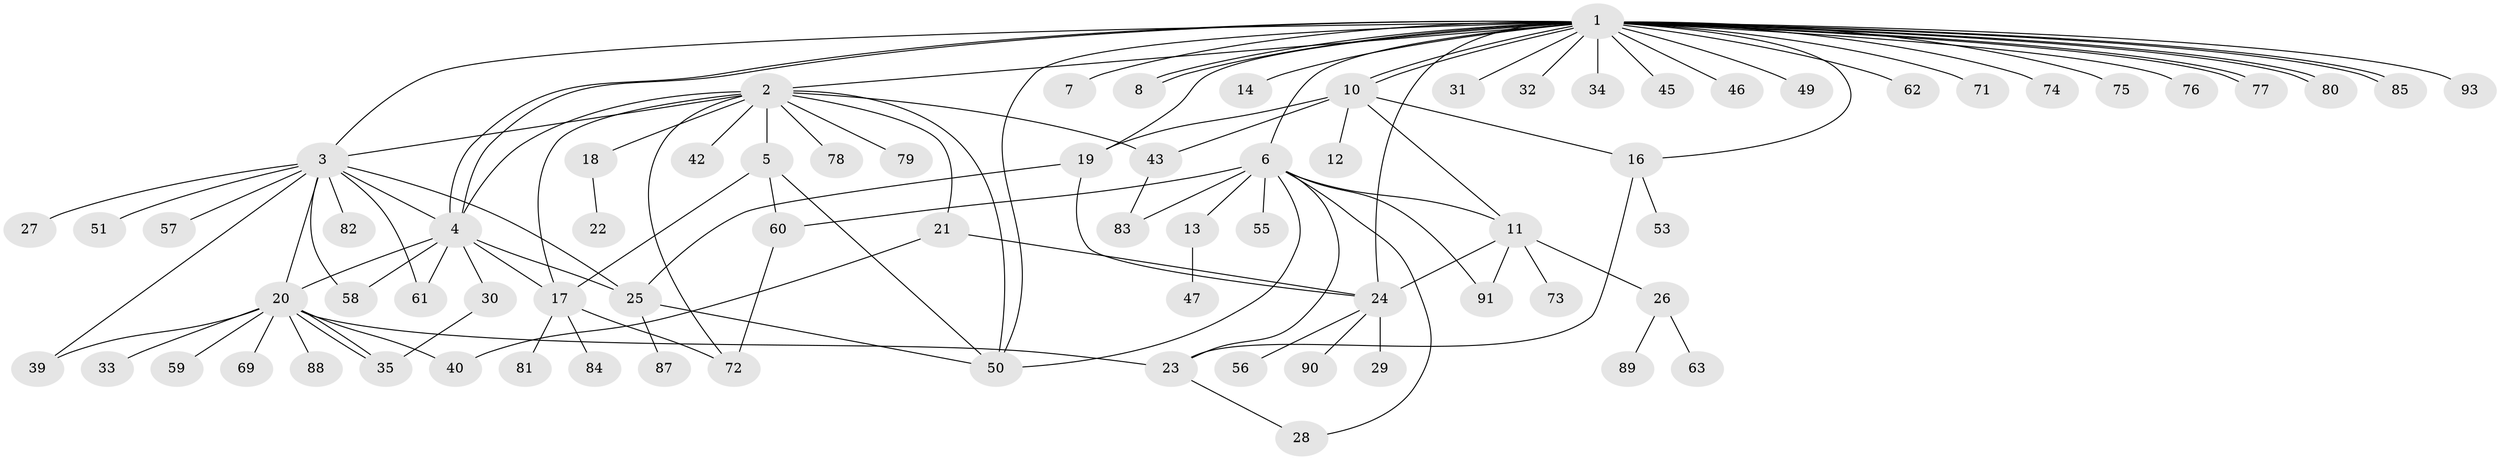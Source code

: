 // original degree distribution, {32: 0.010752688172043012, 14: 0.010752688172043012, 9: 0.010752688172043012, 11: 0.021505376344086023, 5: 0.053763440860215055, 8: 0.010752688172043012, 2: 0.23655913978494625, 6: 0.010752688172043012, 7: 0.021505376344086023, 1: 0.44086021505376344, 3: 0.11827956989247312, 4: 0.053763440860215055}
// Generated by graph-tools (version 1.1) at 2025/11/02/27/25 16:11:12]
// undirected, 75 vertices, 113 edges
graph export_dot {
graph [start="1"]
  node [color=gray90,style=filled];
  1 [super="+52"];
  2 [super="+67"];
  3 [super="+66"];
  4 [super="+9"];
  5;
  6 [super="+41"];
  7 [super="+54"];
  8;
  10 [super="+38"];
  11 [super="+15"];
  12;
  13;
  14;
  16 [super="+37"];
  17 [super="+65"];
  18;
  19;
  20 [super="+48"];
  21 [super="+70"];
  22 [super="+86"];
  23 [super="+36"];
  24 [super="+92"];
  25 [super="+44"];
  26;
  27;
  28;
  29;
  30;
  31;
  32;
  33;
  34;
  35;
  39;
  40;
  42;
  43 [super="+68"];
  45;
  46;
  47;
  49 [super="+64"];
  50;
  51;
  53;
  55;
  56;
  57;
  58;
  59;
  60;
  61;
  62;
  63;
  69;
  71;
  72;
  73;
  74;
  75;
  76;
  77;
  78;
  79;
  80;
  81;
  82;
  83;
  84;
  85;
  87;
  88;
  89;
  90;
  91;
  93;
  1 -- 2;
  1 -- 3;
  1 -- 4;
  1 -- 4;
  1 -- 6;
  1 -- 7;
  1 -- 8;
  1 -- 8;
  1 -- 10;
  1 -- 10;
  1 -- 14;
  1 -- 16;
  1 -- 19;
  1 -- 31;
  1 -- 32;
  1 -- 34;
  1 -- 45;
  1 -- 46;
  1 -- 49;
  1 -- 50;
  1 -- 62;
  1 -- 71;
  1 -- 75;
  1 -- 76;
  1 -- 77;
  1 -- 77;
  1 -- 80;
  1 -- 80;
  1 -- 85;
  1 -- 85;
  1 -- 93;
  1 -- 24;
  1 -- 74;
  2 -- 4 [weight=2];
  2 -- 5 [weight=2];
  2 -- 18;
  2 -- 21;
  2 -- 42;
  2 -- 43;
  2 -- 50;
  2 -- 72;
  2 -- 78;
  2 -- 17;
  2 -- 3;
  2 -- 79;
  3 -- 4;
  3 -- 27;
  3 -- 39;
  3 -- 51;
  3 -- 57;
  3 -- 61;
  3 -- 25;
  3 -- 20;
  3 -- 82;
  3 -- 58;
  4 -- 20;
  4 -- 25;
  4 -- 30;
  4 -- 58;
  4 -- 61;
  4 -- 17;
  5 -- 17;
  5 -- 50;
  5 -- 60;
  6 -- 11;
  6 -- 13;
  6 -- 28;
  6 -- 83;
  6 -- 91;
  6 -- 50;
  6 -- 60;
  6 -- 55;
  6 -- 23;
  10 -- 12;
  10 -- 19;
  10 -- 43;
  10 -- 11;
  10 -- 16;
  11 -- 26;
  11 -- 73;
  11 -- 91;
  11 -- 24;
  13 -- 47;
  16 -- 23;
  16 -- 53;
  17 -- 72;
  17 -- 81;
  17 -- 84;
  18 -- 22;
  19 -- 24;
  19 -- 25;
  20 -- 23;
  20 -- 33;
  20 -- 35;
  20 -- 35;
  20 -- 39;
  20 -- 40;
  20 -- 59;
  20 -- 88 [weight=2];
  20 -- 69;
  21 -- 24;
  21 -- 40;
  23 -- 28;
  24 -- 29;
  24 -- 56;
  24 -- 90;
  25 -- 50;
  25 -- 87;
  26 -- 63;
  26 -- 89;
  30 -- 35;
  43 -- 83;
  60 -- 72;
}
